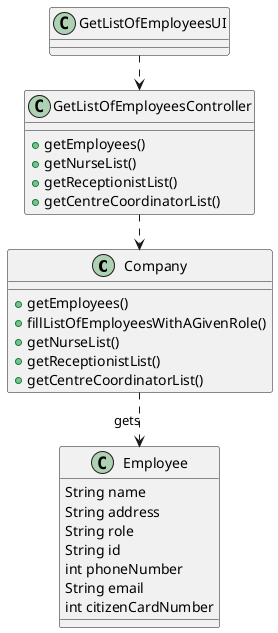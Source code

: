 @startuml
'https://plantuml.com/class-diagram

class Company {
+getEmployees()
+fillListOfEmployeesWithAGivenRole()
+getNurseList()
+getReceptionistList()
+getCentreCoordinatorList()
}

class Employee {
String name
String address
String role
String id
int phoneNumber
String email
int citizenCardNumber
}

class GetListOfEmployeesUI

class GetListOfEmployeesController{
+getEmployees()
+getNurseList()
+getReceptionistList()
+getCentreCoordinatorList()
}


left to right direction

GetListOfEmployeesUI .> GetListOfEmployeesController
GetListOfEmployeesController .> Company
Company .> Employee: gets

@enduml